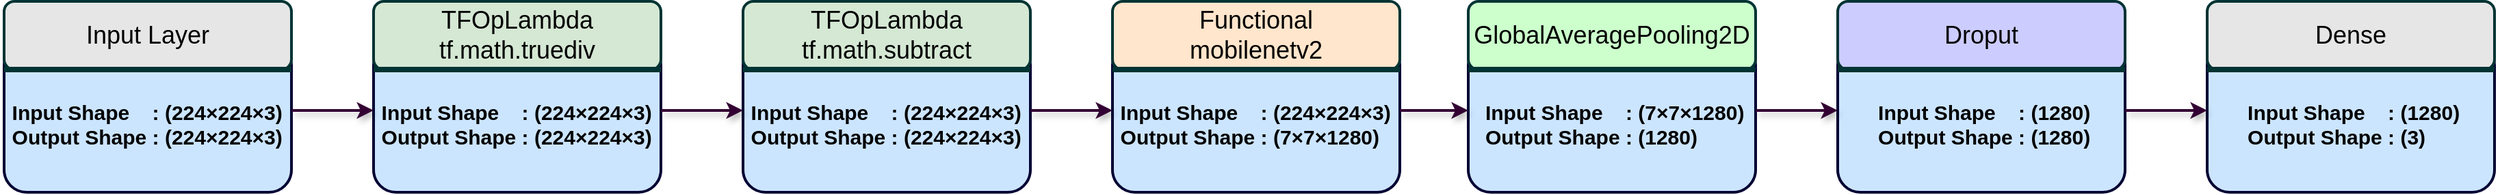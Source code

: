 <mxfile version="15.7.1" type="github">
  <diagram id="nd8UKfVgCPwpMdiLZWaS" name="Page-1">
    <mxGraphModel dx="723" dy="1483" grid="1" gridSize="10" guides="1" tooltips="1" connect="1" arrows="1" fold="1" page="1" pageScale="1" pageWidth="850" pageHeight="1100" math="0" shadow="0">
      <root>
        <mxCell id="0" />
        <mxCell id="1" parent="0" />
        <mxCell id="vUSxJ-LlCXIBKjZNRcNq-9" value="" style="group" vertex="1" connectable="0" parent="1">
          <mxGeometry x="230" y="-420" width="210" height="140" as="geometry" />
        </mxCell>
        <mxCell id="vUSxJ-LlCXIBKjZNRcNq-4" value="" style="rounded=1;whiteSpace=wrap;html=1;align=center;strokeColor=#000033;strokeWidth=2;fillColor=#CCE5FF;" vertex="1" parent="vUSxJ-LlCXIBKjZNRcNq-9">
          <mxGeometry y="30" width="210" height="110" as="geometry" />
        </mxCell>
        <mxCell id="vUSxJ-LlCXIBKjZNRcNq-1" value="&lt;font size=&quot;1&quot;&gt;&lt;span style=&quot;font-size: 18px&quot;&gt;Input Layer&lt;/span&gt;&lt;/font&gt;" style="rounded=1;whiteSpace=wrap;html=1;align=center;fillColor=#E6E6E6;strokeWidth=2;strokeColor=#003333;" vertex="1" parent="vUSxJ-LlCXIBKjZNRcNq-9">
          <mxGeometry width="210" height="50" as="geometry" />
        </mxCell>
        <mxCell id="vUSxJ-LlCXIBKjZNRcNq-2" value="&lt;div style=&quot;text-align: justify ; font-size: 15px&quot;&gt;&lt;b&gt;&lt;font style=&quot;font-size: 15px&quot;&gt;&amp;nbsp;Input Shape&amp;nbsp; &amp;nbsp; : (224×224×3)&lt;/font&gt;&lt;/b&gt;&lt;/div&gt;&lt;div style=&quot;text-align: justify ; font-size: 15px&quot;&gt;&lt;b&gt;&lt;font style=&quot;font-size: 15px&quot;&gt;&amp;nbsp;Output Shape : (224×224×3)&lt;/font&gt;&lt;/b&gt;&lt;/div&gt;" style="rounded=0;whiteSpace=wrap;html=1;align=center;fillColor=none;strokeColor=none;" vertex="1" parent="vUSxJ-LlCXIBKjZNRcNq-9">
          <mxGeometry y="50" width="205" height="80" as="geometry" />
        </mxCell>
        <mxCell id="vUSxJ-LlCXIBKjZNRcNq-8" value="" style="endArrow=none;html=1;rounded=0;fontSize=14;strokeWidth=4;strokeColor=#003333;entryX=1;entryY=1;entryDx=0;entryDy=0;exitX=0;exitY=1;exitDx=0;exitDy=0;" edge="1" parent="vUSxJ-LlCXIBKjZNRcNq-9" source="vUSxJ-LlCXIBKjZNRcNq-1" target="vUSxJ-LlCXIBKjZNRcNq-1">
          <mxGeometry width="50" height="50" relative="1" as="geometry">
            <mxPoint y="40" as="sourcePoint" />
            <mxPoint x="170" y="40" as="targetPoint" />
          </mxGeometry>
        </mxCell>
        <mxCell id="vUSxJ-LlCXIBKjZNRcNq-10" value="" style="group" vertex="1" connectable="0" parent="1">
          <mxGeometry x="500" y="-420" width="210" height="140" as="geometry" />
        </mxCell>
        <mxCell id="vUSxJ-LlCXIBKjZNRcNq-11" value="" style="rounded=1;whiteSpace=wrap;html=1;align=center;strokeColor=#000033;strokeWidth=2;fillColor=#CCE5FF;" vertex="1" parent="vUSxJ-LlCXIBKjZNRcNq-10">
          <mxGeometry y="30" width="210" height="110" as="geometry" />
        </mxCell>
        <mxCell id="vUSxJ-LlCXIBKjZNRcNq-12" value="&lt;font size=&quot;1&quot;&gt;&lt;span style=&quot;font-size: 18px&quot;&gt;TFOpLambda tf.math.truediv&lt;/span&gt;&lt;/font&gt;" style="rounded=1;whiteSpace=wrap;html=1;align=center;fillColor=#D5E8D4;strokeWidth=2;strokeColor=#003333;" vertex="1" parent="vUSxJ-LlCXIBKjZNRcNq-10">
          <mxGeometry width="210" height="50" as="geometry" />
        </mxCell>
        <mxCell id="vUSxJ-LlCXIBKjZNRcNq-13" value="&lt;div style=&quot;text-align: justify ; font-size: 15px&quot;&gt;&lt;b&gt;&lt;font style=&quot;font-size: 15px&quot;&gt;&amp;nbsp;Input Shape&amp;nbsp; &amp;nbsp; : (224×224×3)&lt;/font&gt;&lt;/b&gt;&lt;/div&gt;&lt;div style=&quot;text-align: justify ; font-size: 15px&quot;&gt;&lt;b&gt;&lt;font style=&quot;font-size: 15px&quot;&gt;&amp;nbsp;Output Shape : (224×224×3)&lt;/font&gt;&lt;/b&gt;&lt;/div&gt;" style="rounded=0;whiteSpace=wrap;html=1;align=center;fillColor=none;strokeColor=none;" vertex="1" parent="vUSxJ-LlCXIBKjZNRcNq-10">
          <mxGeometry y="50" width="205" height="80" as="geometry" />
        </mxCell>
        <mxCell id="vUSxJ-LlCXIBKjZNRcNq-14" value="" style="endArrow=none;html=1;rounded=0;fontSize=14;strokeWidth=4;strokeColor=#003333;entryX=1;entryY=1;entryDx=0;entryDy=0;exitX=0;exitY=1;exitDx=0;exitDy=0;" edge="1" parent="vUSxJ-LlCXIBKjZNRcNq-10" source="vUSxJ-LlCXIBKjZNRcNq-12" target="vUSxJ-LlCXIBKjZNRcNq-12">
          <mxGeometry width="50" height="50" relative="1" as="geometry">
            <mxPoint y="40" as="sourcePoint" />
            <mxPoint x="170" y="40" as="targetPoint" />
            <Array as="points">
              <mxPoint x="105" y="50" />
            </Array>
          </mxGeometry>
        </mxCell>
        <mxCell id="vUSxJ-LlCXIBKjZNRcNq-15" value="" style="group" vertex="1" connectable="0" parent="1">
          <mxGeometry x="770" y="-420" width="210" height="140" as="geometry" />
        </mxCell>
        <mxCell id="vUSxJ-LlCXIBKjZNRcNq-16" value="" style="rounded=1;whiteSpace=wrap;html=1;align=center;strokeColor=#000033;strokeWidth=2;fillColor=#CCE5FF;" vertex="1" parent="vUSxJ-LlCXIBKjZNRcNq-15">
          <mxGeometry y="30" width="210" height="110" as="geometry" />
        </mxCell>
        <mxCell id="vUSxJ-LlCXIBKjZNRcNq-17" value="&lt;font size=&quot;1&quot;&gt;&lt;span style=&quot;font-size: 18px&quot;&gt;TFOpLambda tf.math.subtract&lt;/span&gt;&lt;/font&gt;" style="rounded=1;whiteSpace=wrap;html=1;align=center;fillColor=#D5E8D4;strokeWidth=2;strokeColor=#003333;" vertex="1" parent="vUSxJ-LlCXIBKjZNRcNq-15">
          <mxGeometry width="210" height="50" as="geometry" />
        </mxCell>
        <mxCell id="vUSxJ-LlCXIBKjZNRcNq-18" value="&lt;div style=&quot;text-align: justify ; font-size: 15px&quot;&gt;&lt;b&gt;&lt;font style=&quot;font-size: 15px&quot;&gt;&amp;nbsp;Input Shape&amp;nbsp; &amp;nbsp; : (224×224×3)&lt;/font&gt;&lt;/b&gt;&lt;/div&gt;&lt;div style=&quot;text-align: justify ; font-size: 15px&quot;&gt;&lt;b&gt;&lt;font style=&quot;font-size: 15px&quot;&gt;&amp;nbsp;Output Shape : (224×224×3)&lt;/font&gt;&lt;/b&gt;&lt;/div&gt;" style="rounded=0;whiteSpace=wrap;html=1;align=center;fillColor=none;strokeColor=none;" vertex="1" parent="vUSxJ-LlCXIBKjZNRcNq-15">
          <mxGeometry y="50" width="205" height="80" as="geometry" />
        </mxCell>
        <mxCell id="vUSxJ-LlCXIBKjZNRcNq-19" value="" style="endArrow=none;html=1;rounded=0;fontSize=14;strokeWidth=4;strokeColor=#003333;entryX=1;entryY=1;entryDx=0;entryDy=0;exitX=0;exitY=1;exitDx=0;exitDy=0;" edge="1" parent="vUSxJ-LlCXIBKjZNRcNq-15" source="vUSxJ-LlCXIBKjZNRcNq-17" target="vUSxJ-LlCXIBKjZNRcNq-17">
          <mxGeometry width="50" height="50" relative="1" as="geometry">
            <mxPoint y="40" as="sourcePoint" />
            <mxPoint x="170" y="40" as="targetPoint" />
          </mxGeometry>
        </mxCell>
        <mxCell id="vUSxJ-LlCXIBKjZNRcNq-20" value="" style="group" vertex="1" connectable="0" parent="1">
          <mxGeometry x="1040" y="-420" width="210" height="140" as="geometry" />
        </mxCell>
        <mxCell id="vUSxJ-LlCXIBKjZNRcNq-21" value="" style="rounded=1;whiteSpace=wrap;html=1;align=center;strokeColor=#000033;strokeWidth=2;fillColor=#CCE5FF;" vertex="1" parent="vUSxJ-LlCXIBKjZNRcNq-20">
          <mxGeometry y="30" width="210" height="110" as="geometry" />
        </mxCell>
        <mxCell id="vUSxJ-LlCXIBKjZNRcNq-22" value="&lt;span style=&quot;font-size: 18px&quot;&gt;Functional&lt;br&gt;mobilenetv2&lt;/span&gt;" style="rounded=1;whiteSpace=wrap;html=1;align=center;fillColor=#FFE6CC;strokeWidth=2;strokeColor=#003333;" vertex="1" parent="vUSxJ-LlCXIBKjZNRcNq-20">
          <mxGeometry width="210" height="50" as="geometry" />
        </mxCell>
        <mxCell id="vUSxJ-LlCXIBKjZNRcNq-23" value="&lt;div style=&quot;text-align: justify ; font-size: 15px&quot;&gt;&lt;b&gt;&lt;font style=&quot;font-size: 15px&quot;&gt;&amp;nbsp;Input Shape&amp;nbsp; &amp;nbsp; : (224×224×3)&lt;/font&gt;&lt;/b&gt;&lt;/div&gt;&lt;div style=&quot;text-align: justify ; font-size: 15px&quot;&gt;&lt;b&gt;&lt;font style=&quot;font-size: 15px&quot;&gt;&amp;nbsp;Output Shape : (7×7×1280)&lt;/font&gt;&lt;/b&gt;&lt;/div&gt;" style="rounded=0;whiteSpace=wrap;html=1;align=center;fillColor=none;strokeColor=none;" vertex="1" parent="vUSxJ-LlCXIBKjZNRcNq-20">
          <mxGeometry y="50" width="205" height="80" as="geometry" />
        </mxCell>
        <mxCell id="vUSxJ-LlCXIBKjZNRcNq-24" value="" style="endArrow=none;html=1;rounded=0;fontSize=14;strokeWidth=4;strokeColor=#003333;entryX=1;entryY=1;entryDx=0;entryDy=0;exitX=0;exitY=1;exitDx=0;exitDy=0;" edge="1" parent="vUSxJ-LlCXIBKjZNRcNq-20" source="vUSxJ-LlCXIBKjZNRcNq-22" target="vUSxJ-LlCXIBKjZNRcNq-22">
          <mxGeometry width="50" height="50" relative="1" as="geometry">
            <mxPoint y="40" as="sourcePoint" />
            <mxPoint x="170" y="40" as="targetPoint" />
          </mxGeometry>
        </mxCell>
        <mxCell id="vUSxJ-LlCXIBKjZNRcNq-25" value="" style="group" vertex="1" connectable="0" parent="1">
          <mxGeometry x="1300" y="-420" width="210" height="140" as="geometry" />
        </mxCell>
        <mxCell id="vUSxJ-LlCXIBKjZNRcNq-26" value="" style="rounded=1;whiteSpace=wrap;html=1;align=center;strokeColor=#000033;strokeWidth=2;fillColor=#CCE5FF;" vertex="1" parent="vUSxJ-LlCXIBKjZNRcNq-25">
          <mxGeometry y="30" width="210" height="110" as="geometry" />
        </mxCell>
        <mxCell id="vUSxJ-LlCXIBKjZNRcNq-27" value="&lt;font style=&quot;font-size: 18px&quot;&gt;GlobalAveragePooling2D&lt;/font&gt;" style="rounded=1;whiteSpace=wrap;html=1;align=center;fillColor=#CCFFCC;strokeWidth=2;strokeColor=#003333;" vertex="1" parent="vUSxJ-LlCXIBKjZNRcNq-25">
          <mxGeometry width="210" height="50" as="geometry" />
        </mxCell>
        <mxCell id="vUSxJ-LlCXIBKjZNRcNq-28" value="&lt;div style=&quot;text-align: justify ; font-size: 15px&quot;&gt;&lt;b&gt;&lt;font style=&quot;font-size: 15px&quot;&gt;&amp;nbsp;Input Shape&amp;nbsp; &amp;nbsp; : (7×7×1280)&lt;/font&gt;&lt;/b&gt;&lt;/div&gt;&lt;div style=&quot;text-align: justify ; font-size: 15px&quot;&gt;&lt;b&gt;&lt;font style=&quot;font-size: 15px&quot;&gt;&amp;nbsp;Output Shape : (1280)&lt;/font&gt;&lt;/b&gt;&lt;/div&gt;" style="rounded=0;whiteSpace=wrap;html=1;align=center;fillColor=#CCE5FF;strokeColor=none;" vertex="1" parent="vUSxJ-LlCXIBKjZNRcNq-25">
          <mxGeometry x="5" y="50" width="200" height="80" as="geometry" />
        </mxCell>
        <mxCell id="vUSxJ-LlCXIBKjZNRcNq-29" value="" style="endArrow=none;html=1;rounded=0;fontSize=14;strokeWidth=4;strokeColor=#003333;entryX=1;entryY=1;entryDx=0;entryDy=0;exitX=0;exitY=1;exitDx=0;exitDy=0;" edge="1" parent="vUSxJ-LlCXIBKjZNRcNq-25" source="vUSxJ-LlCXIBKjZNRcNq-27" target="vUSxJ-LlCXIBKjZNRcNq-27">
          <mxGeometry width="50" height="50" relative="1" as="geometry">
            <mxPoint y="40" as="sourcePoint" />
            <mxPoint x="170" y="40" as="targetPoint" />
          </mxGeometry>
        </mxCell>
        <mxCell id="vUSxJ-LlCXIBKjZNRcNq-30" value="" style="group" vertex="1" connectable="0" parent="1">
          <mxGeometry x="1570" y="-420" width="210" height="140" as="geometry" />
        </mxCell>
        <mxCell id="vUSxJ-LlCXIBKjZNRcNq-31" value="" style="rounded=1;whiteSpace=wrap;html=1;align=center;strokeColor=#000033;strokeWidth=2;fillColor=#CCE5FF;" vertex="1" parent="vUSxJ-LlCXIBKjZNRcNq-30">
          <mxGeometry y="30" width="210" height="110" as="geometry" />
        </mxCell>
        <mxCell id="vUSxJ-LlCXIBKjZNRcNq-32" value="&lt;font size=&quot;1&quot;&gt;&lt;span style=&quot;font-size: 18px&quot;&gt;Droput&lt;/span&gt;&lt;/font&gt;" style="rounded=1;whiteSpace=wrap;html=1;align=center;fillColor=#CCCCFF;strokeWidth=2;strokeColor=#003333;" vertex="1" parent="vUSxJ-LlCXIBKjZNRcNq-30">
          <mxGeometry width="210" height="50" as="geometry" />
        </mxCell>
        <mxCell id="vUSxJ-LlCXIBKjZNRcNq-33" value="&lt;div style=&quot;text-align: justify ; font-size: 15px&quot;&gt;&lt;b&gt;&lt;font style=&quot;font-size: 15px&quot;&gt;&amp;nbsp;Input Shape&amp;nbsp; &amp;nbsp; : (1280)&lt;/font&gt;&lt;/b&gt;&lt;/div&gt;&lt;div style=&quot;text-align: justify ; font-size: 15px&quot;&gt;&lt;b&gt;&lt;font style=&quot;font-size: 15px&quot;&gt;&amp;nbsp;Output Shape : (1280)&lt;/font&gt;&lt;/b&gt;&lt;/div&gt;" style="rounded=0;whiteSpace=wrap;html=1;align=center;fillColor=#CCE5FF;strokeColor=none;" vertex="1" parent="vUSxJ-LlCXIBKjZNRcNq-30">
          <mxGeometry x="5" y="50" width="200" height="80" as="geometry" />
        </mxCell>
        <mxCell id="vUSxJ-LlCXIBKjZNRcNq-34" value="" style="endArrow=none;html=1;rounded=0;fontSize=14;strokeWidth=4;strokeColor=#003333;entryX=1;entryY=1;entryDx=0;entryDy=0;exitX=0;exitY=1;exitDx=0;exitDy=0;" edge="1" parent="vUSxJ-LlCXIBKjZNRcNq-30" source="vUSxJ-LlCXIBKjZNRcNq-32" target="vUSxJ-LlCXIBKjZNRcNq-32">
          <mxGeometry width="50" height="50" relative="1" as="geometry">
            <mxPoint y="40" as="sourcePoint" />
            <mxPoint x="170" y="40" as="targetPoint" />
          </mxGeometry>
        </mxCell>
        <mxCell id="vUSxJ-LlCXIBKjZNRcNq-35" value="" style="group" vertex="1" connectable="0" parent="1">
          <mxGeometry x="1840" y="-420" width="210" height="140" as="geometry" />
        </mxCell>
        <mxCell id="vUSxJ-LlCXIBKjZNRcNq-36" value="" style="rounded=1;whiteSpace=wrap;html=1;align=center;strokeColor=#000033;strokeWidth=2;fillColor=#CCE5FF;" vertex="1" parent="vUSxJ-LlCXIBKjZNRcNq-35">
          <mxGeometry y="30" width="210" height="110" as="geometry" />
        </mxCell>
        <mxCell id="vUSxJ-LlCXIBKjZNRcNq-37" value="&lt;font size=&quot;1&quot;&gt;&lt;span style=&quot;font-size: 18px&quot;&gt;Dense&lt;/span&gt;&lt;/font&gt;" style="rounded=1;whiteSpace=wrap;html=1;align=center;fillColor=#E6E6E6;strokeWidth=2;strokeColor=#003333;" vertex="1" parent="vUSxJ-LlCXIBKjZNRcNq-35">
          <mxGeometry width="210" height="50" as="geometry" />
        </mxCell>
        <mxCell id="vUSxJ-LlCXIBKjZNRcNq-38" value="&lt;div style=&quot;text-align: justify ; font-size: 15px&quot;&gt;&lt;b&gt;&lt;font style=&quot;font-size: 15px&quot;&gt;&amp;nbsp;Input Shape&amp;nbsp; &amp;nbsp; : (1280)&lt;/font&gt;&lt;/b&gt;&lt;/div&gt;&lt;div style=&quot;text-align: justify ; font-size: 15px&quot;&gt;&lt;b&gt;&lt;font style=&quot;font-size: 15px&quot;&gt;&amp;nbsp;Output Shape : (3)&lt;/font&gt;&lt;/b&gt;&lt;/div&gt;" style="rounded=0;whiteSpace=wrap;html=1;align=center;fillColor=#CCE5FF;strokeColor=none;" vertex="1" parent="vUSxJ-LlCXIBKjZNRcNq-35">
          <mxGeometry x="5" y="50" width="200" height="80" as="geometry" />
        </mxCell>
        <mxCell id="vUSxJ-LlCXIBKjZNRcNq-39" value="" style="endArrow=none;html=1;rounded=0;fontSize=14;strokeWidth=4;strokeColor=#003333;entryX=1;entryY=1;entryDx=0;entryDy=0;exitX=0;exitY=1;exitDx=0;exitDy=0;" edge="1" parent="vUSxJ-LlCXIBKjZNRcNq-35" source="vUSxJ-LlCXIBKjZNRcNq-37" target="vUSxJ-LlCXIBKjZNRcNq-37">
          <mxGeometry width="50" height="50" relative="1" as="geometry">
            <mxPoint y="40" as="sourcePoint" />
            <mxPoint x="170" y="40" as="targetPoint" />
          </mxGeometry>
        </mxCell>
        <mxCell id="vUSxJ-LlCXIBKjZNRcNq-41" value="" style="endArrow=classic;html=1;rounded=0;fontSize=14;strokeColor=#330033;strokeWidth=2;shadow=1;" edge="1" parent="1">
          <mxGeometry width="50" height="50" relative="1" as="geometry">
            <mxPoint x="1780" y="-340" as="sourcePoint" />
            <mxPoint x="1840" y="-340" as="targetPoint" />
          </mxGeometry>
        </mxCell>
        <mxCell id="vUSxJ-LlCXIBKjZNRcNq-42" value="" style="endArrow=classic;html=1;rounded=0;fontSize=14;strokeColor=#330033;strokeWidth=2;shadow=1;" edge="1" parent="1">
          <mxGeometry width="50" height="50" relative="1" as="geometry">
            <mxPoint x="1510" y="-340" as="sourcePoint" />
            <mxPoint x="1570" y="-340" as="targetPoint" />
          </mxGeometry>
        </mxCell>
        <mxCell id="vUSxJ-LlCXIBKjZNRcNq-43" value="" style="endArrow=classic;html=1;rounded=0;fontSize=14;strokeColor=#330033;strokeWidth=2;shadow=1;" edge="1" parent="1">
          <mxGeometry width="50" height="50" relative="1" as="geometry">
            <mxPoint x="1250" y="-340" as="sourcePoint" />
            <mxPoint x="1300" y="-340" as="targetPoint" />
          </mxGeometry>
        </mxCell>
        <mxCell id="vUSxJ-LlCXIBKjZNRcNq-44" value="" style="endArrow=classic;html=1;rounded=0;fontSize=14;strokeColor=#330033;strokeWidth=2;shadow=1;" edge="1" parent="1">
          <mxGeometry width="50" height="50" relative="1" as="geometry">
            <mxPoint x="980" y="-340" as="sourcePoint" />
            <mxPoint x="1040" y="-340" as="targetPoint" />
          </mxGeometry>
        </mxCell>
        <mxCell id="vUSxJ-LlCXIBKjZNRcNq-45" value="" style="endArrow=classic;html=1;rounded=0;fontSize=14;strokeColor=#330033;strokeWidth=2;shadow=1;" edge="1" parent="1">
          <mxGeometry width="50" height="50" relative="1" as="geometry">
            <mxPoint x="710" y="-340" as="sourcePoint" />
            <mxPoint x="770" y="-340" as="targetPoint" />
          </mxGeometry>
        </mxCell>
        <mxCell id="vUSxJ-LlCXIBKjZNRcNq-46" value="" style="endArrow=classic;html=1;rounded=0;fontSize=14;strokeColor=#330033;strokeWidth=2;shadow=1;" edge="1" parent="1">
          <mxGeometry width="50" height="50" relative="1" as="geometry">
            <mxPoint x="440" y="-340" as="sourcePoint" />
            <mxPoint x="500" y="-340" as="targetPoint" />
          </mxGeometry>
        </mxCell>
      </root>
    </mxGraphModel>
  </diagram>
</mxfile>

